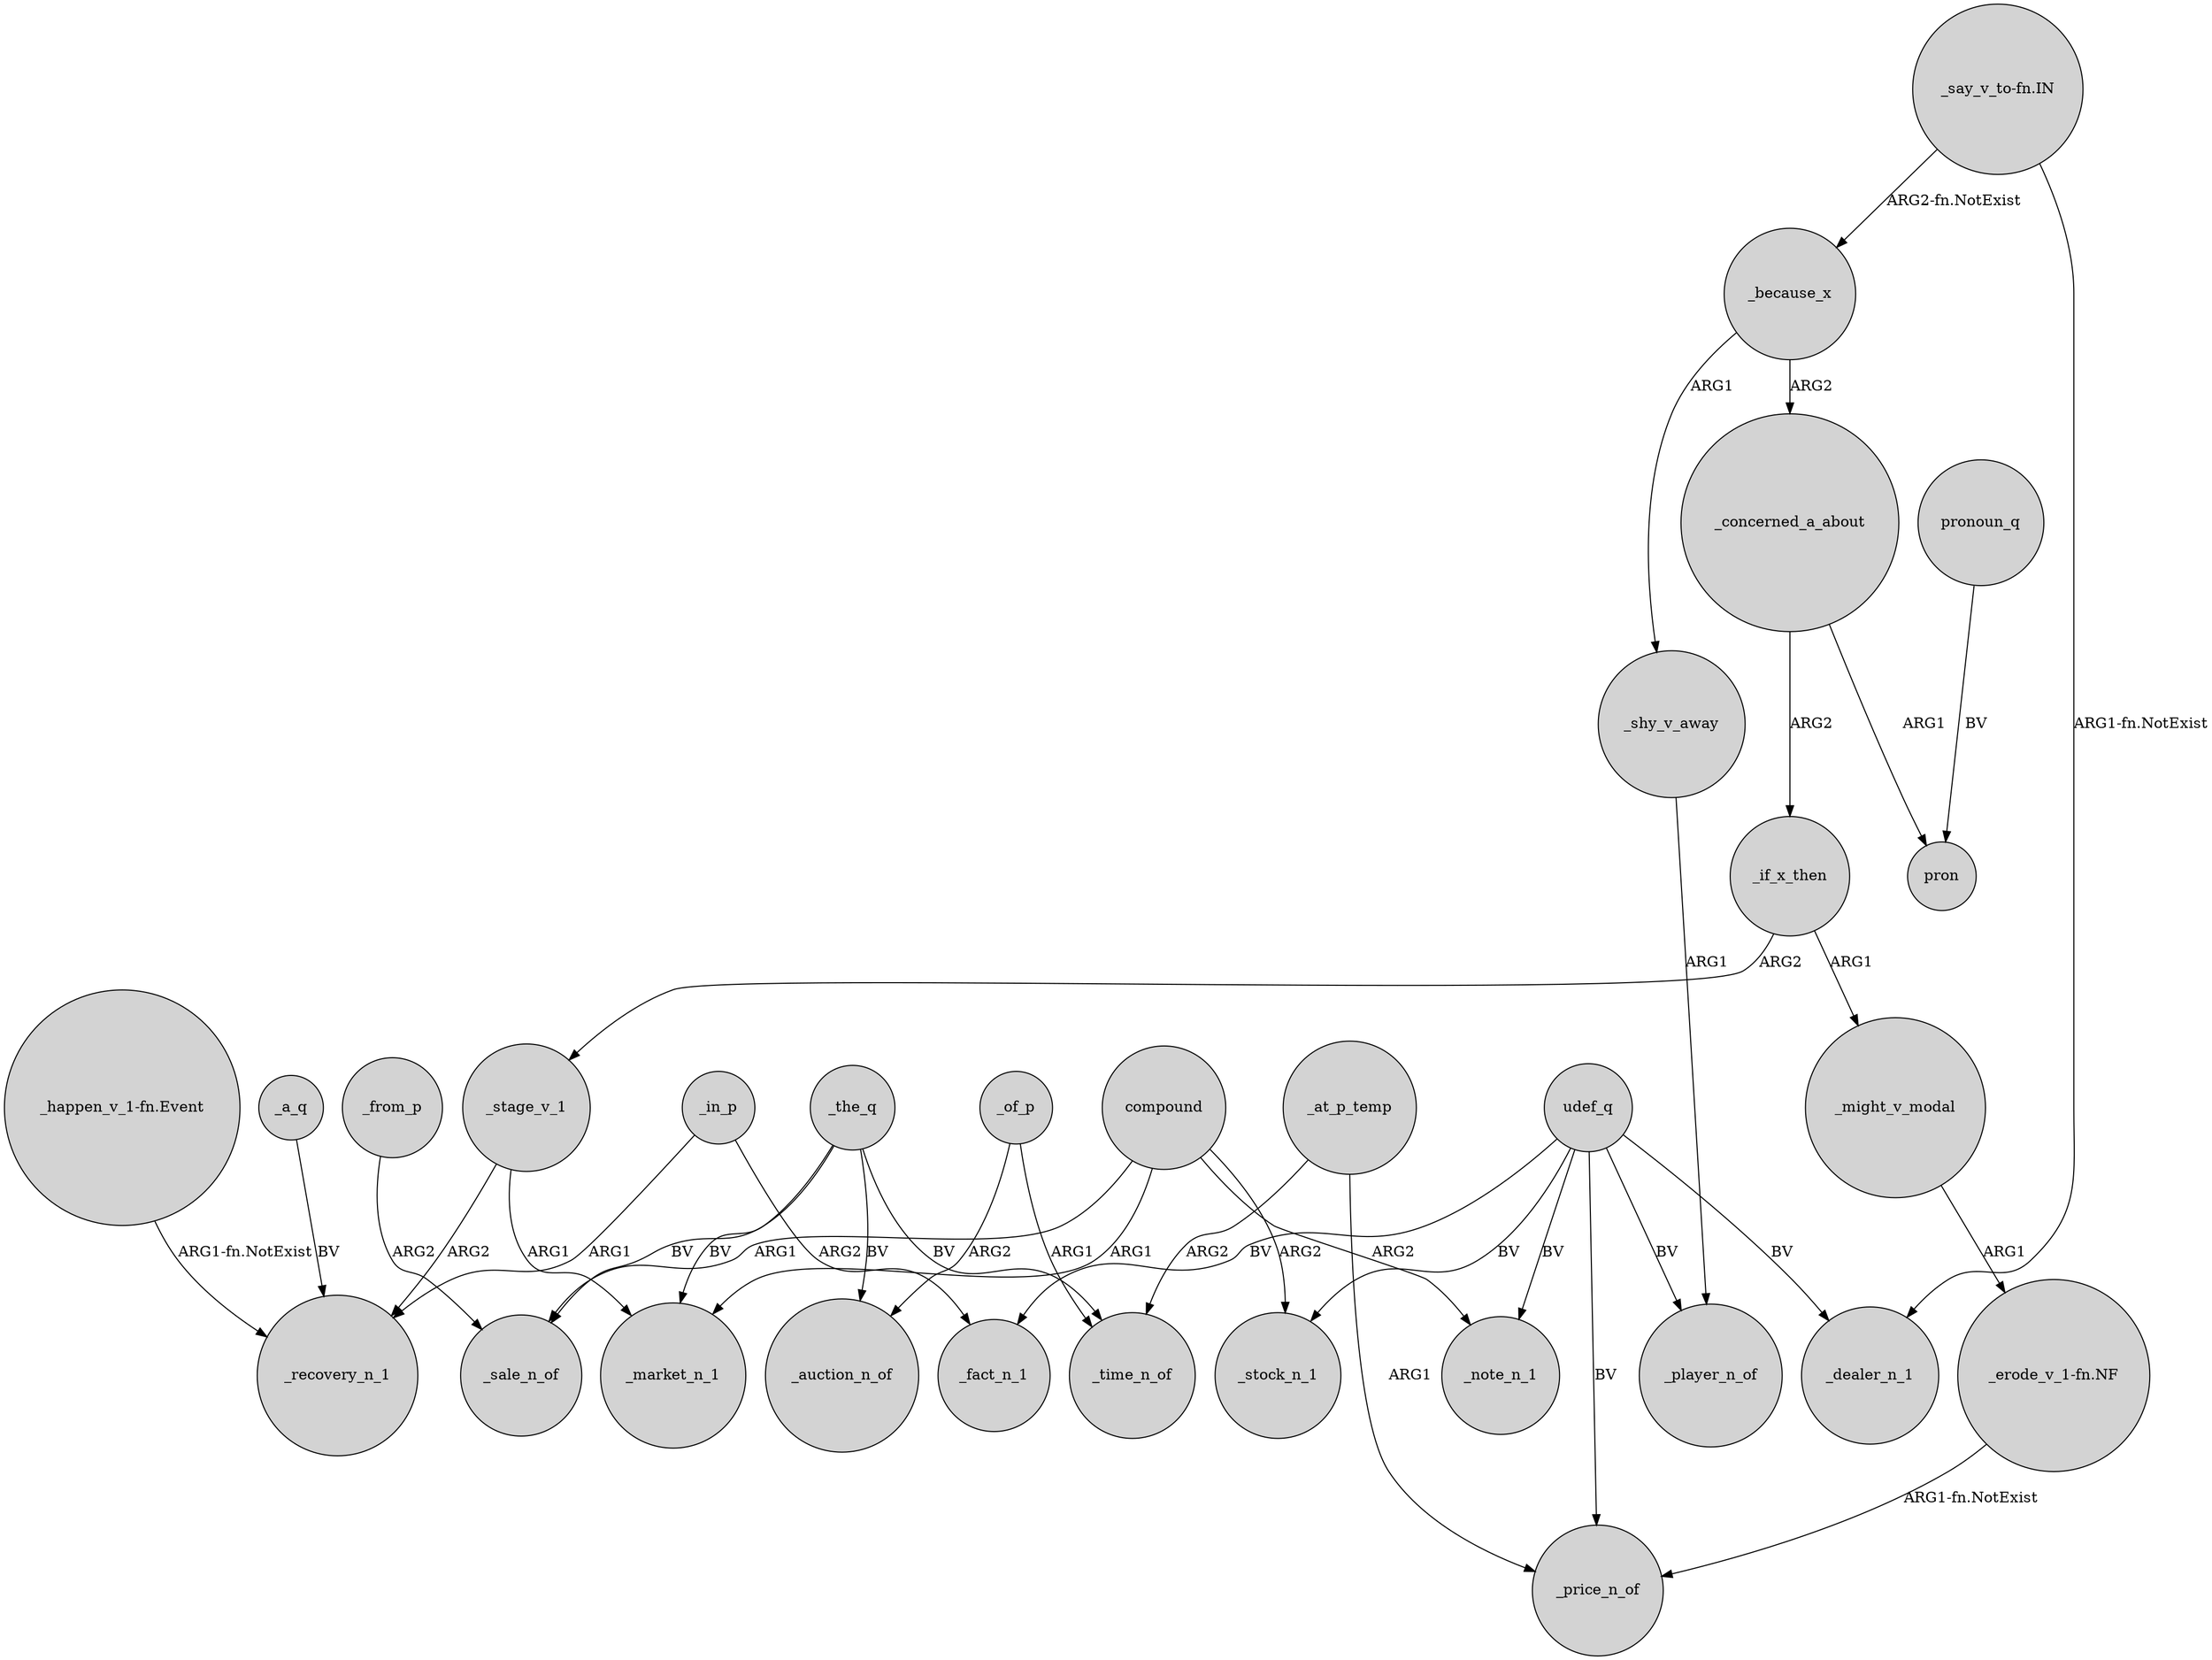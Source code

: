 digraph {
	node [shape=circle style=filled]
	_a_q -> _recovery_n_1 [label=BV]
	udef_q -> _price_n_of [label=BV]
	_stage_v_1 -> _market_n_1 [label=ARG1]
	"_say_v_to-fn.IN" -> _because_x [label="ARG2-fn.NotExist"]
	udef_q -> _player_n_of [label=BV]
	_from_p -> _sale_n_of [label=ARG2]
	_in_p -> _fact_n_1 [label=ARG2]
	_at_p_temp -> _time_n_of [label=ARG2]
	_if_x_then -> _stage_v_1 [label=ARG2]
	_concerned_a_about -> pron [label=ARG1]
	_if_x_then -> _might_v_modal [label=ARG1]
	udef_q -> _fact_n_1 [label=BV]
	compound -> _stock_n_1 [label=ARG2]
	pronoun_q -> pron [label=BV]
	_the_q -> _time_n_of [label=BV]
	"_say_v_to-fn.IN" -> _dealer_n_1 [label="ARG1-fn.NotExist"]
	udef_q -> _stock_n_1 [label=BV]
	_the_q -> _sale_n_of [label=BV]
	_stage_v_1 -> _recovery_n_1 [label=ARG2]
	"_erode_v_1-fn.NF" -> _price_n_of [label="ARG1-fn.NotExist"]
	_at_p_temp -> _price_n_of [label=ARG1]
	compound -> _note_n_1 [label=ARG2]
	_the_q -> _auction_n_of [label=BV]
	_shy_v_away -> _player_n_of [label=ARG1]
	"_happen_v_1-fn.Event" -> _recovery_n_1 [label="ARG1-fn.NotExist"]
	_of_p -> _auction_n_of [label=ARG2]
	udef_q -> _dealer_n_1 [label=BV]
	_might_v_modal -> "_erode_v_1-fn.NF" [label=ARG1]
	compound -> _market_n_1 [label=ARG1]
	_because_x -> _concerned_a_about [label=ARG2]
	_of_p -> _time_n_of [label=ARG1]
	_the_q -> _market_n_1 [label=BV]
	_in_p -> _recovery_n_1 [label=ARG1]
	_because_x -> _shy_v_away [label=ARG1]
	udef_q -> _note_n_1 [label=BV]
	compound -> _sale_n_of [label=ARG1]
	_concerned_a_about -> _if_x_then [label=ARG2]
}
